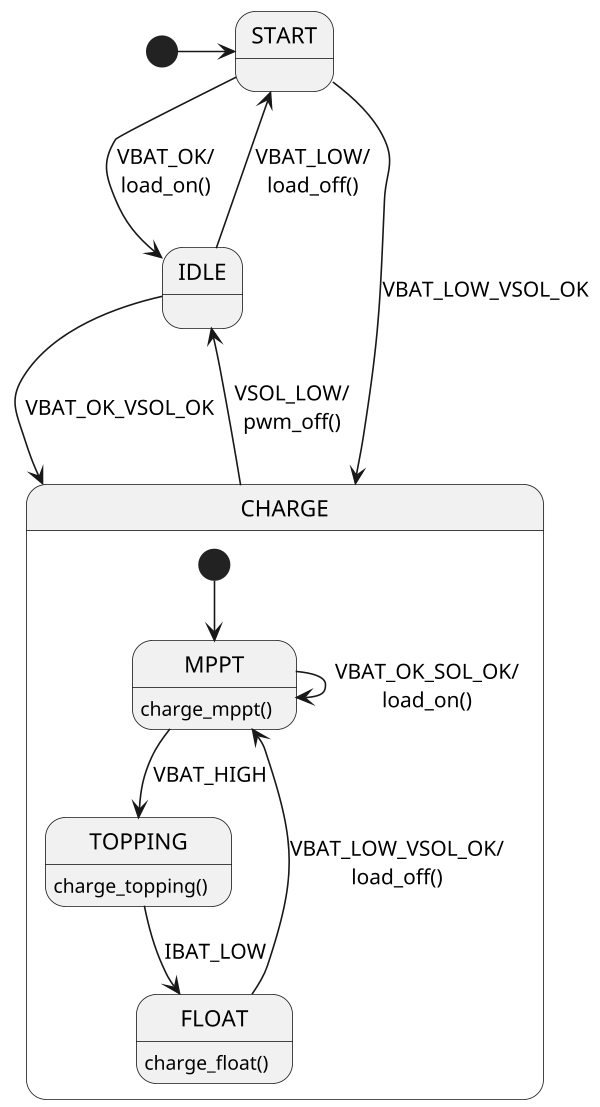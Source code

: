 @startuml
scale 600 width
[*] -> START
START --> IDLE : VBAT_OK/\nload_on()
START --> CHARGE : VBAT_LOW_VSOL_OK
'START --> START : VSOL_LOW
IDLE --> CHARGE : VBAT_OK_VSOL_OK
IDLE --> START : VBAT_LOW/\nload_off()
'IDLE --> IDLE : VBAT_OK
state CHARGE {
    MPPT : charge_mppt()
    TOPPING : charge_topping()
    FLOAT : charge_float()
    [*] --> MPPT
    
    MPPT --> TOPPING : VBAT_HIGH
    TOPPING --> FLOAT : IBAT_LOW
}
MPPT --> MPPT : VBAT_OK_SOL_OK/\nload_on()
CHARGE --> IDLE : VSOL_LOW/\npwm_off()
FLOAT --> MPPT : VBAT_LOW_VSOL_OK/\nload_off()

@enduml